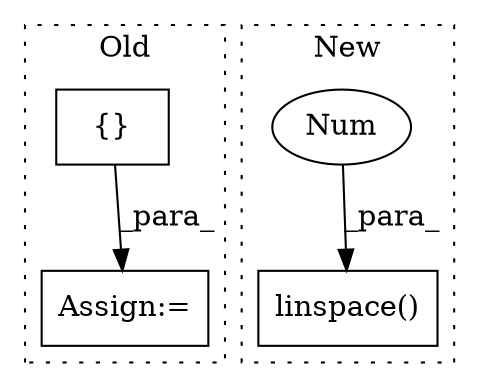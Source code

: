 digraph G {
subgraph cluster0 {
1 [label="{}" a="59" s="3021,3060" l="1,0" shape="box"];
4 [label="Assign:=" a="68" s="3307" l="3" shape="box"];
label = "Old";
style="dotted";
}
subgraph cluster1 {
2 [label="linspace()" a="75" s="5001,5060" l="30,22" shape="box"];
3 [label="Num" a="76" s="5031" l="1" shape="ellipse"];
label = "New";
style="dotted";
}
1 -> 4 [label="_para_"];
3 -> 2 [label="_para_"];
}